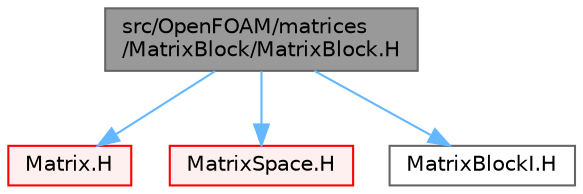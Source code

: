 digraph "src/OpenFOAM/matrices/MatrixBlock/MatrixBlock.H"
{
 // LATEX_PDF_SIZE
  bgcolor="transparent";
  edge [fontname=Helvetica,fontsize=10,labelfontname=Helvetica,labelfontsize=10];
  node [fontname=Helvetica,fontsize=10,shape=box,height=0.2,width=0.4];
  Node1 [id="Node000001",label="src/OpenFOAM/matrices\l/MatrixBlock/MatrixBlock.H",height=0.2,width=0.4,color="gray40", fillcolor="grey60", style="filled", fontcolor="black",tooltip=" "];
  Node1 -> Node2 [id="edge1_Node000001_Node000002",color="steelblue1",style="solid",tooltip=" "];
  Node2 [id="Node000002",label="Matrix.H",height=0.2,width=0.4,color="red", fillcolor="#FFF0F0", style="filled",URL="$Matrix_8H.html",tooltip=" "];
  Node1 -> Node165 [id="edge2_Node000001_Node000165",color="steelblue1",style="solid",tooltip=" "];
  Node165 [id="Node000165",label="MatrixSpace.H",height=0.2,width=0.4,color="red", fillcolor="#FFF0F0", style="filled",URL="$MatrixSpace_8H.html",tooltip=" "];
  Node1 -> Node167 [id="edge3_Node000001_Node000167",color="steelblue1",style="solid",tooltip=" "];
  Node167 [id="Node000167",label="MatrixBlockI.H",height=0.2,width=0.4,color="grey40", fillcolor="white", style="filled",URL="$MatrixBlockI_8H.html",tooltip=" "];
}
